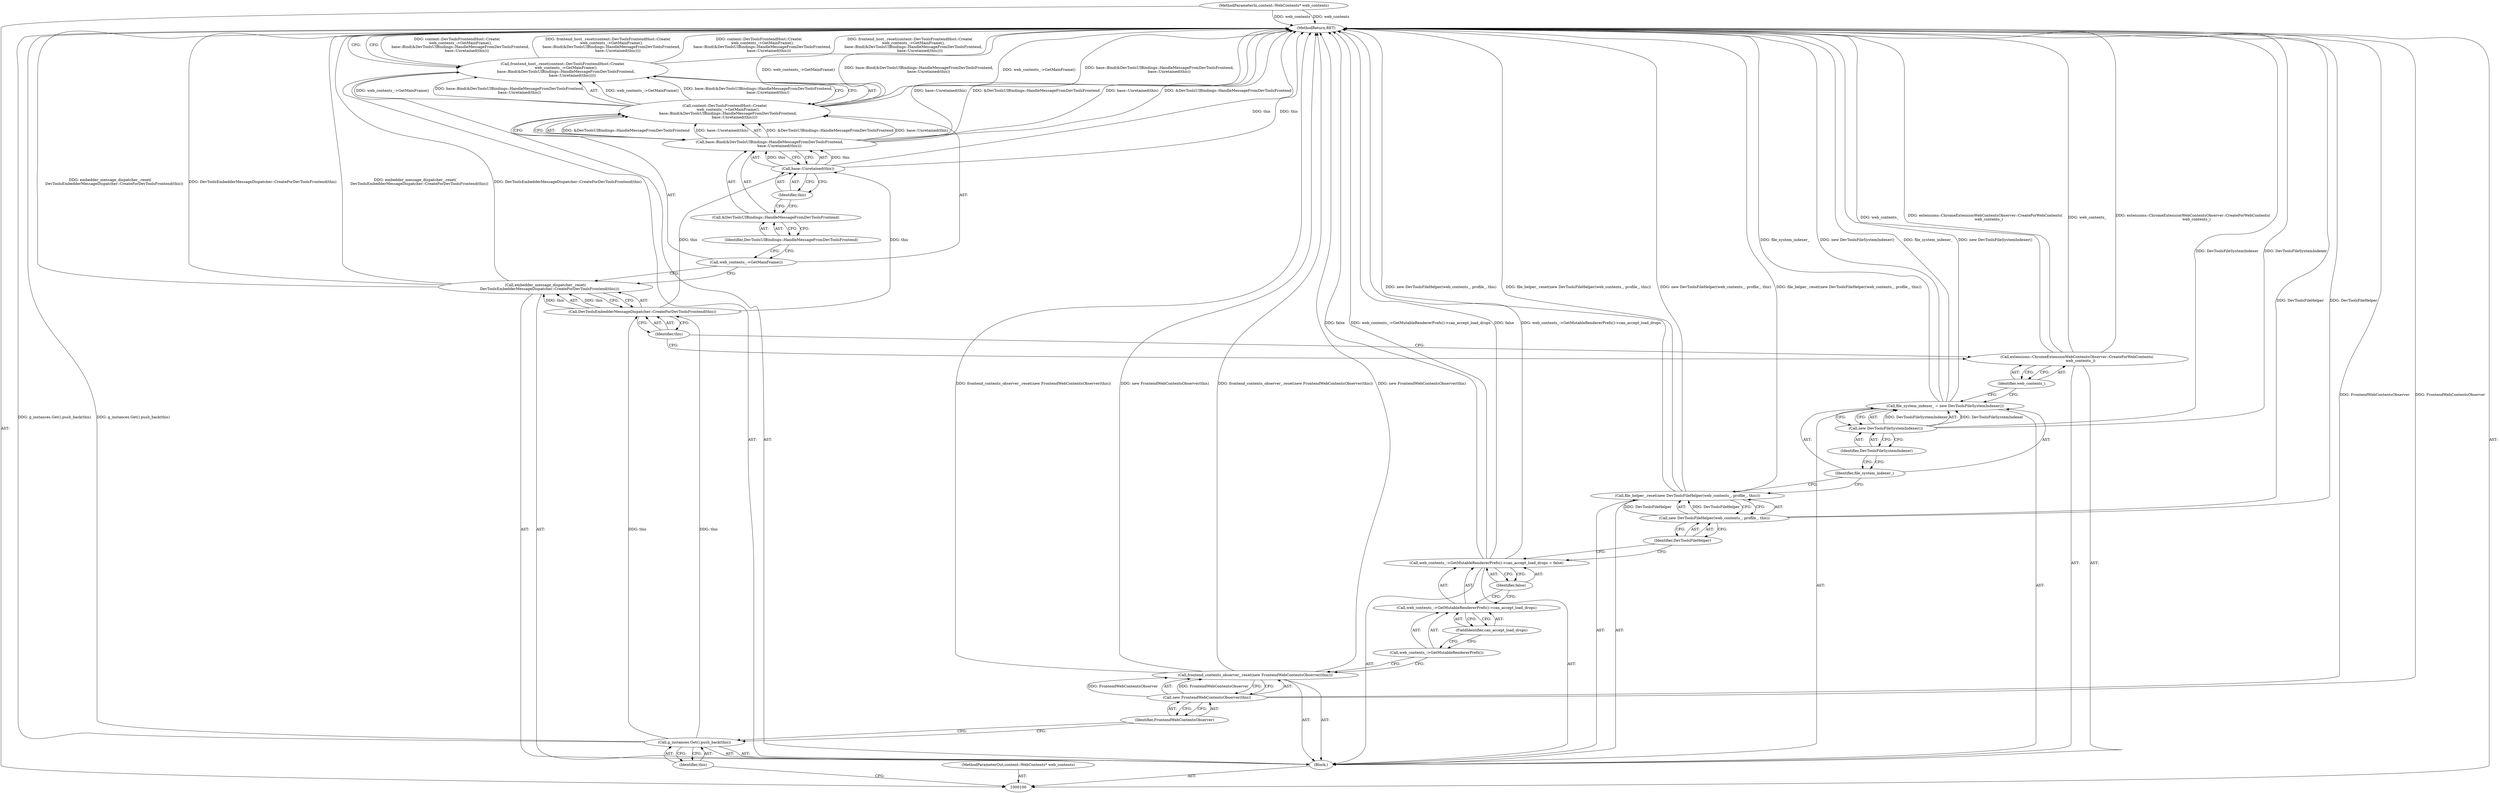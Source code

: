 digraph "1_Chrome_eea3300239f0b53e172a320eb8de59d0bea65f27_0" {
"1000133" [label="(MethodReturn,RET)"];
"1000101" [label="(MethodParameterIn,content::WebContents* web_contents)"];
"1000205" [label="(MethodParameterOut,content::WebContents* web_contents)"];
"1000103" [label="(Call,g_instances.Get().push_back(this))"];
"1000104" [label="(Identifier,this)"];
"1000105" [label="(Call,frontend_contents_observer_.reset(new FrontendWebContentsObserver(this)))"];
"1000106" [label="(Call,new FrontendWebContentsObserver(this))"];
"1000107" [label="(Identifier,FrontendWebContentsObserver)"];
"1000108" [label="(Call,web_contents_->GetMutableRendererPrefs()->can_accept_load_drops = false)"];
"1000109" [label="(Call,web_contents_->GetMutableRendererPrefs()->can_accept_load_drops)"];
"1000110" [label="(Call,web_contents_->GetMutableRendererPrefs())"];
"1000111" [label="(FieldIdentifier,can_accept_load_drops)"];
"1000112" [label="(Identifier,false)"];
"1000113" [label="(Call,file_helper_.reset(new DevToolsFileHelper(web_contents_, profile_, this)))"];
"1000114" [label="(Call,new DevToolsFileHelper(web_contents_, profile_, this))"];
"1000115" [label="(Identifier,DevToolsFileHelper)"];
"1000116" [label="(Call,file_system_indexer_ = new DevToolsFileSystemIndexer())"];
"1000117" [label="(Identifier,file_system_indexer_)"];
"1000118" [label="(Call,new DevToolsFileSystemIndexer())"];
"1000119" [label="(Identifier,DevToolsFileSystemIndexer)"];
"1000120" [label="(Call,extensions::ChromeExtensionWebContentsObserver::CreateForWebContents(\n      web_contents_))"];
"1000121" [label="(Identifier,web_contents_)"];
"1000122" [label="(Call,embedder_message_dispatcher_.reset(\n       DevToolsEmbedderMessageDispatcher::CreateForDevToolsFrontend(this)))"];
"1000124" [label="(Identifier,this)"];
"1000123" [label="(Call,DevToolsEmbedderMessageDispatcher::CreateForDevToolsFrontend(this))"];
"1000125" [label="(Call,frontend_host_.reset(content::DevToolsFrontendHost::Create(\n      web_contents_->GetMainFrame(),\n      base::Bind(&DevToolsUIBindings::HandleMessageFromDevToolsFrontend,\n                 base::Unretained(this)))))"];
"1000126" [label="(Call,content::DevToolsFrontendHost::Create(\n      web_contents_->GetMainFrame(),\n      base::Bind(&DevToolsUIBindings::HandleMessageFromDevToolsFrontend,\n                 base::Unretained(this))))"];
"1000127" [label="(Call,web_contents_->GetMainFrame())"];
"1000129" [label="(Call,&DevToolsUIBindings::HandleMessageFromDevToolsFrontend)"];
"1000130" [label="(Identifier,DevToolsUIBindings::HandleMessageFromDevToolsFrontend)"];
"1000128" [label="(Call,base::Bind(&DevToolsUIBindings::HandleMessageFromDevToolsFrontend,\n                 base::Unretained(this)))"];
"1000131" [label="(Call,base::Unretained(this))"];
"1000132" [label="(Identifier,this)"];
"1000102" [label="(Block,)"];
"1000133" -> "1000100"  [label="AST: "];
"1000133" -> "1000125"  [label="CFG: "];
"1000116" -> "1000133"  [label="DDG: file_system_indexer_"];
"1000116" -> "1000133"  [label="DDG: new DevToolsFileSystemIndexer()"];
"1000125" -> "1000133"  [label="DDG: content::DevToolsFrontendHost::Create(\n      web_contents_->GetMainFrame(),\n      base::Bind(&DevToolsUIBindings::HandleMessageFromDevToolsFrontend,\n                 base::Unretained(this)))"];
"1000125" -> "1000133"  [label="DDG: frontend_host_.reset(content::DevToolsFrontendHost::Create(\n      web_contents_->GetMainFrame(),\n      base::Bind(&DevToolsUIBindings::HandleMessageFromDevToolsFrontend,\n                 base::Unretained(this))))"];
"1000106" -> "1000133"  [label="DDG: FrontendWebContentsObserver"];
"1000105" -> "1000133"  [label="DDG: frontend_contents_observer_.reset(new FrontendWebContentsObserver(this))"];
"1000105" -> "1000133"  [label="DDG: new FrontendWebContentsObserver(this)"];
"1000113" -> "1000133"  [label="DDG: new DevToolsFileHelper(web_contents_, profile_, this)"];
"1000113" -> "1000133"  [label="DDG: file_helper_.reset(new DevToolsFileHelper(web_contents_, profile_, this))"];
"1000126" -> "1000133"  [label="DDG: web_contents_->GetMainFrame()"];
"1000126" -> "1000133"  [label="DDG: base::Bind(&DevToolsUIBindings::HandleMessageFromDevToolsFrontend,\n                 base::Unretained(this))"];
"1000108" -> "1000133"  [label="DDG: false"];
"1000108" -> "1000133"  [label="DDG: web_contents_->GetMutableRendererPrefs()->can_accept_load_drops"];
"1000122" -> "1000133"  [label="DDG: embedder_message_dispatcher_.reset(\n       DevToolsEmbedderMessageDispatcher::CreateForDevToolsFrontend(this))"];
"1000122" -> "1000133"  [label="DDG: DevToolsEmbedderMessageDispatcher::CreateForDevToolsFrontend(this)"];
"1000118" -> "1000133"  [label="DDG: DevToolsFileSystemIndexer"];
"1000128" -> "1000133"  [label="DDG: base::Unretained(this)"];
"1000128" -> "1000133"  [label="DDG: &DevToolsUIBindings::HandleMessageFromDevToolsFrontend"];
"1000131" -> "1000133"  [label="DDG: this"];
"1000103" -> "1000133"  [label="DDG: g_instances.Get().push_back(this)"];
"1000114" -> "1000133"  [label="DDG: DevToolsFileHelper"];
"1000120" -> "1000133"  [label="DDG: web_contents_"];
"1000120" -> "1000133"  [label="DDG: extensions::ChromeExtensionWebContentsObserver::CreateForWebContents(\n      web_contents_)"];
"1000101" -> "1000133"  [label="DDG: web_contents"];
"1000101" -> "1000100"  [label="AST: "];
"1000101" -> "1000133"  [label="DDG: web_contents"];
"1000205" -> "1000100"  [label="AST: "];
"1000103" -> "1000102"  [label="AST: "];
"1000103" -> "1000104"  [label="CFG: "];
"1000104" -> "1000103"  [label="AST: "];
"1000107" -> "1000103"  [label="CFG: "];
"1000103" -> "1000133"  [label="DDG: g_instances.Get().push_back(this)"];
"1000103" -> "1000123"  [label="DDG: this"];
"1000104" -> "1000103"  [label="AST: "];
"1000104" -> "1000100"  [label="CFG: "];
"1000103" -> "1000104"  [label="CFG: "];
"1000105" -> "1000102"  [label="AST: "];
"1000105" -> "1000106"  [label="CFG: "];
"1000106" -> "1000105"  [label="AST: "];
"1000110" -> "1000105"  [label="CFG: "];
"1000105" -> "1000133"  [label="DDG: frontend_contents_observer_.reset(new FrontendWebContentsObserver(this))"];
"1000105" -> "1000133"  [label="DDG: new FrontendWebContentsObserver(this)"];
"1000106" -> "1000105"  [label="DDG: FrontendWebContentsObserver"];
"1000106" -> "1000105"  [label="AST: "];
"1000106" -> "1000107"  [label="CFG: "];
"1000107" -> "1000106"  [label="AST: "];
"1000105" -> "1000106"  [label="CFG: "];
"1000106" -> "1000133"  [label="DDG: FrontendWebContentsObserver"];
"1000106" -> "1000105"  [label="DDG: FrontendWebContentsObserver"];
"1000107" -> "1000106"  [label="AST: "];
"1000107" -> "1000103"  [label="CFG: "];
"1000106" -> "1000107"  [label="CFG: "];
"1000108" -> "1000102"  [label="AST: "];
"1000108" -> "1000112"  [label="CFG: "];
"1000109" -> "1000108"  [label="AST: "];
"1000112" -> "1000108"  [label="AST: "];
"1000115" -> "1000108"  [label="CFG: "];
"1000108" -> "1000133"  [label="DDG: false"];
"1000108" -> "1000133"  [label="DDG: web_contents_->GetMutableRendererPrefs()->can_accept_load_drops"];
"1000109" -> "1000108"  [label="AST: "];
"1000109" -> "1000111"  [label="CFG: "];
"1000110" -> "1000109"  [label="AST: "];
"1000111" -> "1000109"  [label="AST: "];
"1000112" -> "1000109"  [label="CFG: "];
"1000110" -> "1000109"  [label="AST: "];
"1000110" -> "1000105"  [label="CFG: "];
"1000111" -> "1000110"  [label="CFG: "];
"1000111" -> "1000109"  [label="AST: "];
"1000111" -> "1000110"  [label="CFG: "];
"1000109" -> "1000111"  [label="CFG: "];
"1000112" -> "1000108"  [label="AST: "];
"1000112" -> "1000109"  [label="CFG: "];
"1000108" -> "1000112"  [label="CFG: "];
"1000113" -> "1000102"  [label="AST: "];
"1000113" -> "1000114"  [label="CFG: "];
"1000114" -> "1000113"  [label="AST: "];
"1000117" -> "1000113"  [label="CFG: "];
"1000113" -> "1000133"  [label="DDG: new DevToolsFileHelper(web_contents_, profile_, this)"];
"1000113" -> "1000133"  [label="DDG: file_helper_.reset(new DevToolsFileHelper(web_contents_, profile_, this))"];
"1000114" -> "1000113"  [label="DDG: DevToolsFileHelper"];
"1000114" -> "1000113"  [label="AST: "];
"1000114" -> "1000115"  [label="CFG: "];
"1000115" -> "1000114"  [label="AST: "];
"1000113" -> "1000114"  [label="CFG: "];
"1000114" -> "1000133"  [label="DDG: DevToolsFileHelper"];
"1000114" -> "1000113"  [label="DDG: DevToolsFileHelper"];
"1000115" -> "1000114"  [label="AST: "];
"1000115" -> "1000108"  [label="CFG: "];
"1000114" -> "1000115"  [label="CFG: "];
"1000116" -> "1000102"  [label="AST: "];
"1000116" -> "1000118"  [label="CFG: "];
"1000117" -> "1000116"  [label="AST: "];
"1000118" -> "1000116"  [label="AST: "];
"1000121" -> "1000116"  [label="CFG: "];
"1000116" -> "1000133"  [label="DDG: file_system_indexer_"];
"1000116" -> "1000133"  [label="DDG: new DevToolsFileSystemIndexer()"];
"1000118" -> "1000116"  [label="DDG: DevToolsFileSystemIndexer"];
"1000117" -> "1000116"  [label="AST: "];
"1000117" -> "1000113"  [label="CFG: "];
"1000119" -> "1000117"  [label="CFG: "];
"1000118" -> "1000116"  [label="AST: "];
"1000118" -> "1000119"  [label="CFG: "];
"1000119" -> "1000118"  [label="AST: "];
"1000116" -> "1000118"  [label="CFG: "];
"1000118" -> "1000133"  [label="DDG: DevToolsFileSystemIndexer"];
"1000118" -> "1000116"  [label="DDG: DevToolsFileSystemIndexer"];
"1000119" -> "1000118"  [label="AST: "];
"1000119" -> "1000117"  [label="CFG: "];
"1000118" -> "1000119"  [label="CFG: "];
"1000120" -> "1000102"  [label="AST: "];
"1000120" -> "1000121"  [label="CFG: "];
"1000121" -> "1000120"  [label="AST: "];
"1000124" -> "1000120"  [label="CFG: "];
"1000120" -> "1000133"  [label="DDG: web_contents_"];
"1000120" -> "1000133"  [label="DDG: extensions::ChromeExtensionWebContentsObserver::CreateForWebContents(\n      web_contents_)"];
"1000121" -> "1000120"  [label="AST: "];
"1000121" -> "1000116"  [label="CFG: "];
"1000120" -> "1000121"  [label="CFG: "];
"1000122" -> "1000102"  [label="AST: "];
"1000122" -> "1000123"  [label="CFG: "];
"1000123" -> "1000122"  [label="AST: "];
"1000127" -> "1000122"  [label="CFG: "];
"1000122" -> "1000133"  [label="DDG: embedder_message_dispatcher_.reset(\n       DevToolsEmbedderMessageDispatcher::CreateForDevToolsFrontend(this))"];
"1000122" -> "1000133"  [label="DDG: DevToolsEmbedderMessageDispatcher::CreateForDevToolsFrontend(this)"];
"1000123" -> "1000122"  [label="DDG: this"];
"1000124" -> "1000123"  [label="AST: "];
"1000124" -> "1000120"  [label="CFG: "];
"1000123" -> "1000124"  [label="CFG: "];
"1000123" -> "1000122"  [label="AST: "];
"1000123" -> "1000124"  [label="CFG: "];
"1000124" -> "1000123"  [label="AST: "];
"1000122" -> "1000123"  [label="CFG: "];
"1000123" -> "1000122"  [label="DDG: this"];
"1000103" -> "1000123"  [label="DDG: this"];
"1000123" -> "1000131"  [label="DDG: this"];
"1000125" -> "1000102"  [label="AST: "];
"1000125" -> "1000126"  [label="CFG: "];
"1000126" -> "1000125"  [label="AST: "];
"1000133" -> "1000125"  [label="CFG: "];
"1000125" -> "1000133"  [label="DDG: content::DevToolsFrontendHost::Create(\n      web_contents_->GetMainFrame(),\n      base::Bind(&DevToolsUIBindings::HandleMessageFromDevToolsFrontend,\n                 base::Unretained(this)))"];
"1000125" -> "1000133"  [label="DDG: frontend_host_.reset(content::DevToolsFrontendHost::Create(\n      web_contents_->GetMainFrame(),\n      base::Bind(&DevToolsUIBindings::HandleMessageFromDevToolsFrontend,\n                 base::Unretained(this))))"];
"1000126" -> "1000125"  [label="DDG: web_contents_->GetMainFrame()"];
"1000126" -> "1000125"  [label="DDG: base::Bind(&DevToolsUIBindings::HandleMessageFromDevToolsFrontend,\n                 base::Unretained(this))"];
"1000126" -> "1000125"  [label="AST: "];
"1000126" -> "1000128"  [label="CFG: "];
"1000127" -> "1000126"  [label="AST: "];
"1000128" -> "1000126"  [label="AST: "];
"1000125" -> "1000126"  [label="CFG: "];
"1000126" -> "1000133"  [label="DDG: web_contents_->GetMainFrame()"];
"1000126" -> "1000133"  [label="DDG: base::Bind(&DevToolsUIBindings::HandleMessageFromDevToolsFrontend,\n                 base::Unretained(this))"];
"1000126" -> "1000125"  [label="DDG: web_contents_->GetMainFrame()"];
"1000126" -> "1000125"  [label="DDG: base::Bind(&DevToolsUIBindings::HandleMessageFromDevToolsFrontend,\n                 base::Unretained(this))"];
"1000128" -> "1000126"  [label="DDG: &DevToolsUIBindings::HandleMessageFromDevToolsFrontend"];
"1000128" -> "1000126"  [label="DDG: base::Unretained(this)"];
"1000127" -> "1000126"  [label="AST: "];
"1000127" -> "1000122"  [label="CFG: "];
"1000130" -> "1000127"  [label="CFG: "];
"1000129" -> "1000128"  [label="AST: "];
"1000129" -> "1000130"  [label="CFG: "];
"1000130" -> "1000129"  [label="AST: "];
"1000132" -> "1000129"  [label="CFG: "];
"1000130" -> "1000129"  [label="AST: "];
"1000130" -> "1000127"  [label="CFG: "];
"1000129" -> "1000130"  [label="CFG: "];
"1000128" -> "1000126"  [label="AST: "];
"1000128" -> "1000131"  [label="CFG: "];
"1000129" -> "1000128"  [label="AST: "];
"1000131" -> "1000128"  [label="AST: "];
"1000126" -> "1000128"  [label="CFG: "];
"1000128" -> "1000133"  [label="DDG: base::Unretained(this)"];
"1000128" -> "1000133"  [label="DDG: &DevToolsUIBindings::HandleMessageFromDevToolsFrontend"];
"1000128" -> "1000126"  [label="DDG: &DevToolsUIBindings::HandleMessageFromDevToolsFrontend"];
"1000128" -> "1000126"  [label="DDG: base::Unretained(this)"];
"1000131" -> "1000128"  [label="DDG: this"];
"1000131" -> "1000128"  [label="AST: "];
"1000131" -> "1000132"  [label="CFG: "];
"1000132" -> "1000131"  [label="AST: "];
"1000128" -> "1000131"  [label="CFG: "];
"1000131" -> "1000133"  [label="DDG: this"];
"1000131" -> "1000128"  [label="DDG: this"];
"1000123" -> "1000131"  [label="DDG: this"];
"1000132" -> "1000131"  [label="AST: "];
"1000132" -> "1000129"  [label="CFG: "];
"1000131" -> "1000132"  [label="CFG: "];
"1000102" -> "1000100"  [label="AST: "];
"1000103" -> "1000102"  [label="AST: "];
"1000105" -> "1000102"  [label="AST: "];
"1000108" -> "1000102"  [label="AST: "];
"1000113" -> "1000102"  [label="AST: "];
"1000116" -> "1000102"  [label="AST: "];
"1000120" -> "1000102"  [label="AST: "];
"1000122" -> "1000102"  [label="AST: "];
"1000125" -> "1000102"  [label="AST: "];
}

